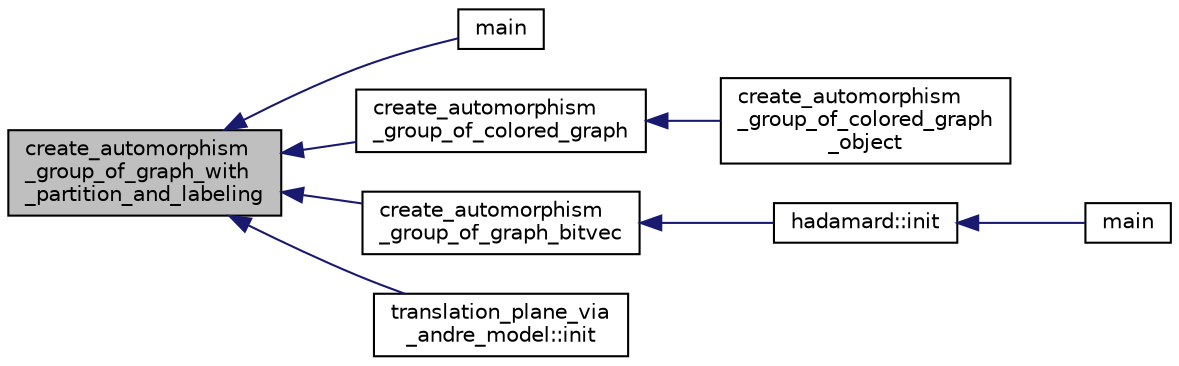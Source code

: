 digraph "create_automorphism_group_of_graph_with_partition_and_labeling"
{
  edge [fontname="Helvetica",fontsize="10",labelfontname="Helvetica",labelfontsize="10"];
  node [fontname="Helvetica",fontsize="10",shape=record];
  rankdir="LR";
  Node1050 [label="create_automorphism\l_group_of_graph_with\l_partition_and_labeling",height=0.2,width=0.4,color="black", fillcolor="grey75", style="filled", fontcolor="black"];
  Node1050 -> Node1051 [dir="back",color="midnightblue",fontsize="10",style="solid",fontname="Helvetica"];
  Node1051 [label="main",height=0.2,width=0.4,color="black", fillcolor="white", style="filled",URL="$d0/dfc/transpose_8_c.html#a217dbf8b442f20279ea00b898af96f52"];
  Node1050 -> Node1052 [dir="back",color="midnightblue",fontsize="10",style="solid",fontname="Helvetica"];
  Node1052 [label="create_automorphism\l_group_of_colored_graph",height=0.2,width=0.4,color="black", fillcolor="white", style="filled",URL="$dc/dd4/group__actions_8h.html#a6a632229ec3b79b6c0797e33e549c586"];
  Node1052 -> Node1053 [dir="back",color="midnightblue",fontsize="10",style="solid",fontname="Helvetica"];
  Node1053 [label="create_automorphism\l_group_of_colored_graph\l_object",height=0.2,width=0.4,color="black", fillcolor="white", style="filled",URL="$dc/dd4/group__actions_8h.html#ad5d3919009d4cfc94c9d97690f27ef43"];
  Node1050 -> Node1054 [dir="back",color="midnightblue",fontsize="10",style="solid",fontname="Helvetica"];
  Node1054 [label="create_automorphism\l_group_of_graph_bitvec",height=0.2,width=0.4,color="black", fillcolor="white", style="filled",URL="$dc/dd4/group__actions_8h.html#a764fd1eb54df127b155b0d3f9bc80068"];
  Node1054 -> Node1055 [dir="back",color="midnightblue",fontsize="10",style="solid",fontname="Helvetica"];
  Node1055 [label="hadamard::init",height=0.2,width=0.4,color="black", fillcolor="white", style="filled",URL="$d7/dbb/classhadamard.html#a16af359850b8bdd0d2a73e260d496c33"];
  Node1055 -> Node1056 [dir="back",color="midnightblue",fontsize="10",style="solid",fontname="Helvetica"];
  Node1056 [label="main",height=0.2,width=0.4,color="black", fillcolor="white", style="filled",URL="$dd/d1d/hadamard_8_c.html#a3c04138a5bfe5d72780bb7e82a18e627"];
  Node1050 -> Node1057 [dir="back",color="midnightblue",fontsize="10",style="solid",fontname="Helvetica"];
  Node1057 [label="translation_plane_via\l_andre_model::init",height=0.2,width=0.4,color="black", fillcolor="white", style="filled",URL="$d1/dcc/classtranslation__plane__via__andre__model.html#adb424599de168ade331979a9218ee07b"];
}
